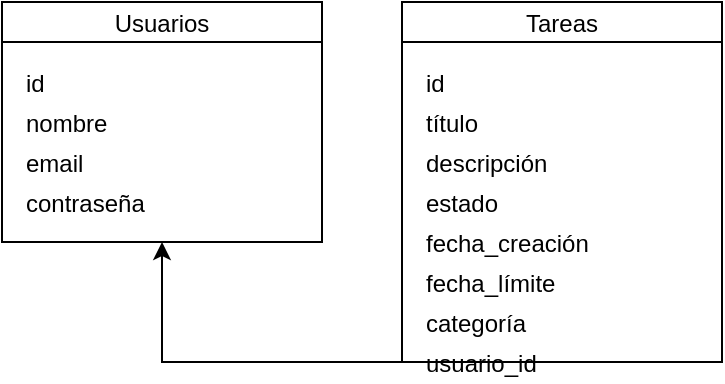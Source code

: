 <mxfile>
    <diagram id="evOunQs8mL-qAupMfRAL" name="ER Diagram">
        <mxGraphModel dx="874" dy="532" grid="1" gridSize="10" guides="1" tooltips="1" connect="1" arrows="1" fold="1" page="1" pageScale="1" pageWidth="827" pageHeight="1169" math="0" shadow="0">
            <root>
                <mxCell id="0"/>
                <mxCell id="1" parent="0"/>
                <mxCell id="2" value="Usuarios" style="shape=swimlane;startSize=20;" vertex="1" parent="1">
                    <mxGeometry x="120" y="40" width="160" height="120" as="geometry"/>
                </mxCell>
                <mxCell id="3" value="id" style="text;strokeColor=none;fillColor=none;align=left;verticalAlign=middle;" vertex="1" parent="2">
                    <mxGeometry x="10" y="30" width="140" height="20" as="geometry"/>
                </mxCell>
                <mxCell id="4" value="nombre" style="text;strokeColor=none;fillColor=none;align=left;verticalAlign=middle;" vertex="1" parent="2">
                    <mxGeometry x="10" y="50" width="140" height="20" as="geometry"/>
                </mxCell>
                <mxCell id="5" value="email" style="text;strokeColor=none;fillColor=none;align=left;verticalAlign=middle;" vertex="1" parent="2">
                    <mxGeometry x="10" y="70" width="140" height="20" as="geometry"/>
                </mxCell>
                <mxCell id="6" value="contraseña" style="text;strokeColor=none;fillColor=none;align=left;verticalAlign=middle;" vertex="1" parent="2">
                    <mxGeometry x="10" y="90" width="140" height="20" as="geometry"/>
                </mxCell>
                <mxCell id="7" value="Tareas" style="shape=swimlane;startSize=20;" vertex="1" parent="1">
                    <mxGeometry x="320" y="40" width="160" height="180" as="geometry"/>
                </mxCell>
                <mxCell id="8" value="id" style="text;strokeColor=none;fillColor=none;align=left;verticalAlign=middle;" vertex="1" parent="7">
                    <mxGeometry x="10" y="30" width="140" height="20" as="geometry"/>
                </mxCell>
                <mxCell id="9" value="título" style="text;strokeColor=none;fillColor=none;align=left;verticalAlign=middle;" vertex="1" parent="7">
                    <mxGeometry x="10" y="50" width="140" height="20" as="geometry"/>
                </mxCell>
                <mxCell id="10" value="descripción" style="text;strokeColor=none;fillColor=none;align=left;verticalAlign=middle;" vertex="1" parent="7">
                    <mxGeometry x="10" y="70" width="140" height="20" as="geometry"/>
                </mxCell>
                <mxCell id="11" value="estado" style="text;strokeColor=none;fillColor=none;align=left;verticalAlign=middle;" vertex="1" parent="7">
                    <mxGeometry x="10" y="90" width="140" height="20" as="geometry"/>
                </mxCell>
                <mxCell id="12" value="fecha_creación" style="text;strokeColor=none;fillColor=none;align=left;verticalAlign=middle;" vertex="1" parent="7">
                    <mxGeometry x="10" y="110" width="140" height="20" as="geometry"/>
                </mxCell>
                <mxCell id="13" value="fecha_límite" style="text;strokeColor=none;fillColor=none;align=left;verticalAlign=middle;" vertex="1" parent="7">
                    <mxGeometry x="10" y="130" width="140" height="20" as="geometry"/>
                </mxCell>
                <mxCell id="14" value="categoría" style="text;strokeColor=none;fillColor=none;align=left;verticalAlign=middle;" vertex="1" parent="7">
                    <mxGeometry x="10" y="150" width="140" height="20" as="geometry"/>
                </mxCell>
                <mxCell id="15" value="usuario_id" style="text;strokeColor=none;fillColor=none;align=left;verticalAlign=middle;" vertex="1" parent="7">
                    <mxGeometry x="10" y="170" width="140" height="20" as="geometry"/>
                </mxCell>
                <mxCell id="16" style="edgeStyle=orthogonalEdgeStyle;rounded=0;orthogonalLoop=1;" edge="1" parent="1" source="15" target="2">
                    <mxGeometry relative="1" as="geometry"/>
                </mxCell>
            </root>
        </mxGraphModel>
    </diagram>
</mxfile>
